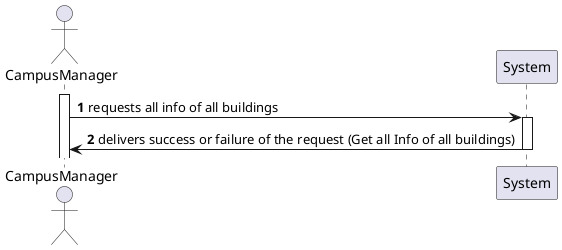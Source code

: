 @startuml
'https://plantuml.com/sequence-diagram

autonumber
actor  CampusManager
participant  System

activate CampusManager
CampusManager -> System : requests all info of all buildings
activate System
CampusManager <- System : delivers success or failure of the request (Get all Info of all buildings)
deactivate System

@enduml
